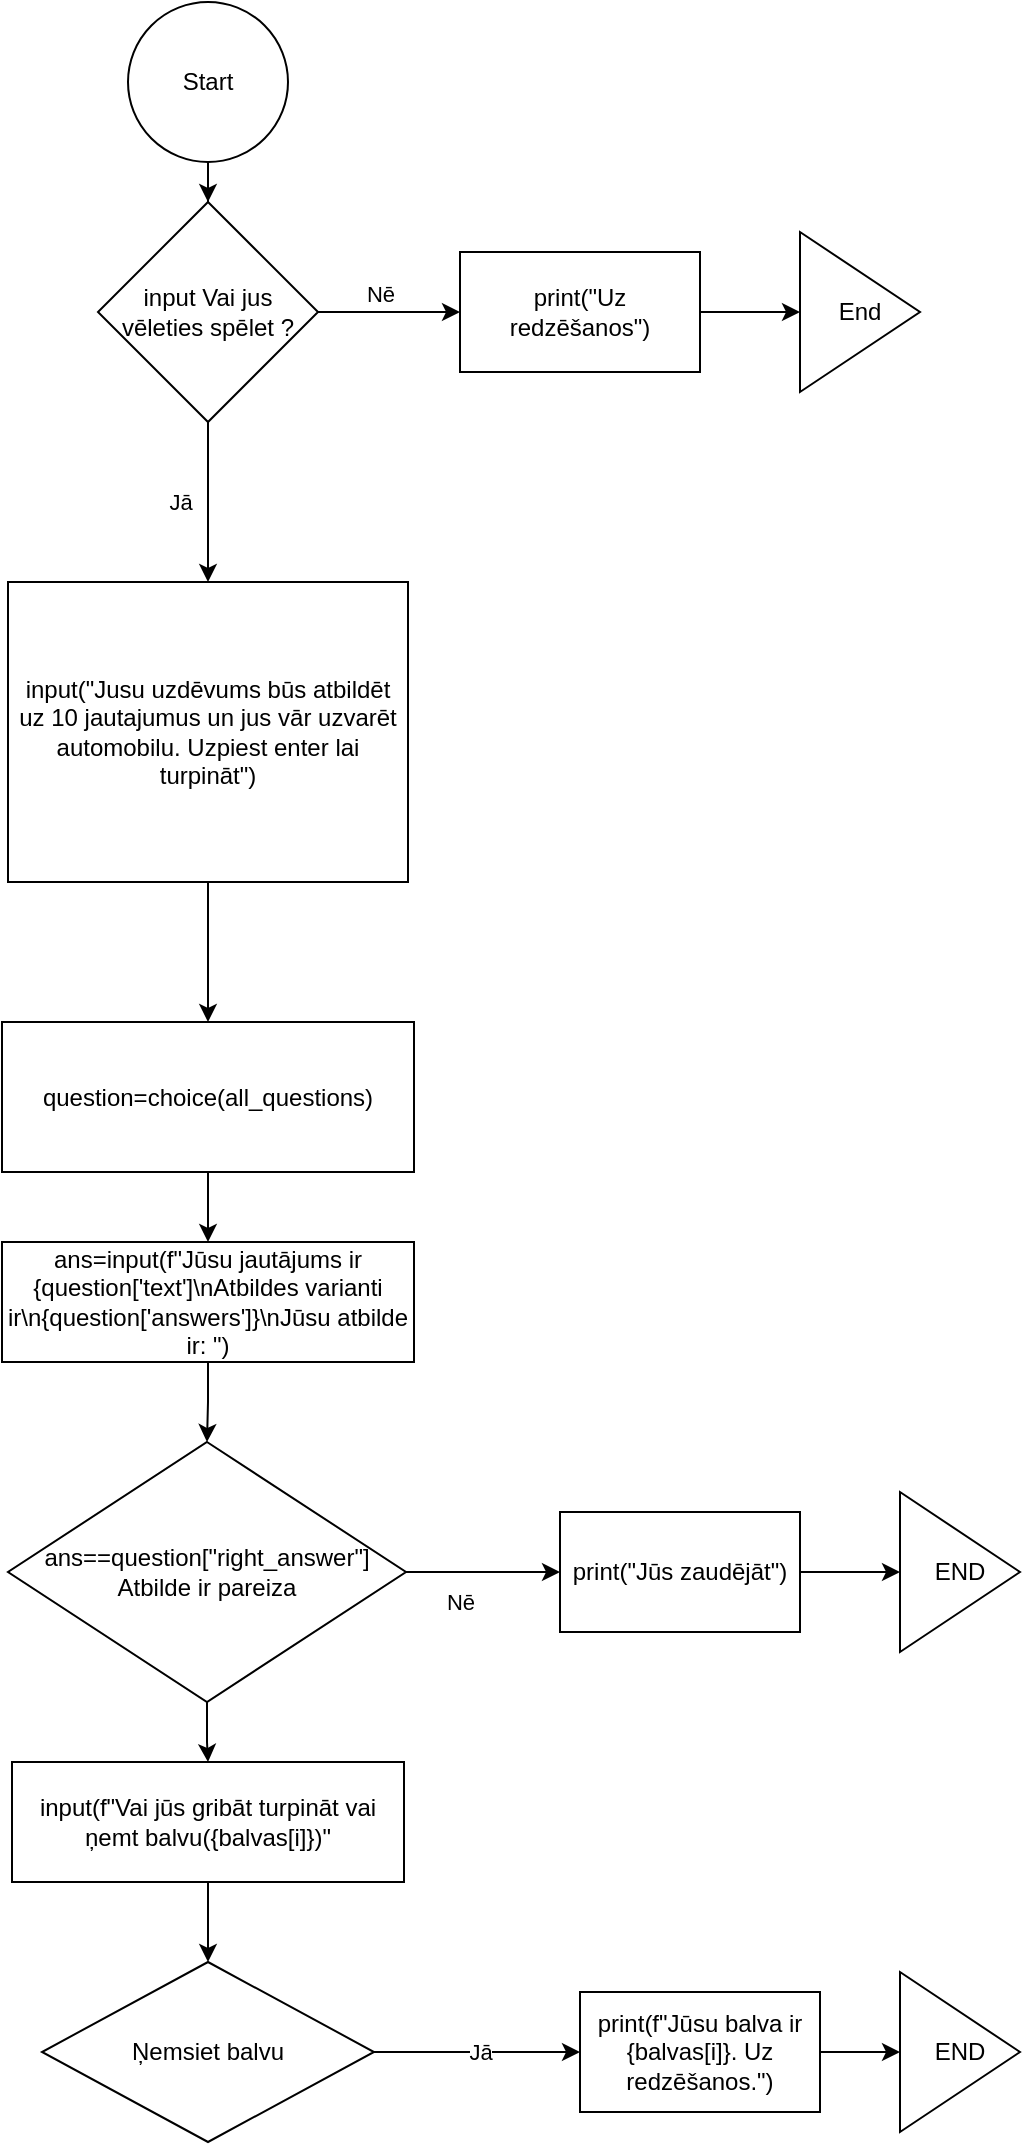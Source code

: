 <mxfile version="24.7.17">
  <diagram name="Lapa-1" id="gYCxuFjREwTpURTEH_b0">
    <mxGraphModel dx="1434" dy="772" grid="1" gridSize="10" guides="1" tooltips="1" connect="1" arrows="1" fold="1" page="1" pageScale="1" pageWidth="827" pageHeight="1169" math="0" shadow="0">
      <root>
        <mxCell id="0" />
        <mxCell id="1" parent="0" />
        <mxCell id="hdvIO45Ck_3Dufj-_lpb-15" value="" style="edgeStyle=orthogonalEdgeStyle;rounded=0;orthogonalLoop=1;jettySize=auto;html=1;" parent="1" source="hdvIO45Ck_3Dufj-_lpb-1" target="hdvIO45Ck_3Dufj-_lpb-14" edge="1">
          <mxGeometry relative="1" as="geometry" />
        </mxCell>
        <mxCell id="hdvIO45Ck_3Dufj-_lpb-1" value="Start" style="ellipse;whiteSpace=wrap;html=1;aspect=fixed;" parent="1" vertex="1">
          <mxGeometry x="374" y="10" width="80" height="80" as="geometry" />
        </mxCell>
        <mxCell id="hdvIO45Ck_3Dufj-_lpb-19" value="" style="edgeStyle=orthogonalEdgeStyle;rounded=0;orthogonalLoop=1;jettySize=auto;html=1;" parent="1" source="hdvIO45Ck_3Dufj-_lpb-14" target="hdvIO45Ck_3Dufj-_lpb-18" edge="1">
          <mxGeometry relative="1" as="geometry" />
        </mxCell>
        <mxCell id="hdvIO45Ck_3Dufj-_lpb-23" value="Nē" style="edgeLabel;html=1;align=center;verticalAlign=middle;resizable=0;points=[];" parent="hdvIO45Ck_3Dufj-_lpb-19" vertex="1" connectable="0">
          <mxGeometry x="-0.127" y="9" relative="1" as="geometry">
            <mxPoint as="offset" />
          </mxGeometry>
        </mxCell>
        <mxCell id="hdvIO45Ck_3Dufj-_lpb-21" value="" style="edgeStyle=orthogonalEdgeStyle;rounded=0;orthogonalLoop=1;jettySize=auto;html=1;" parent="1" source="hdvIO45Ck_3Dufj-_lpb-14" target="hdvIO45Ck_3Dufj-_lpb-20" edge="1">
          <mxGeometry relative="1" as="geometry" />
        </mxCell>
        <mxCell id="hdvIO45Ck_3Dufj-_lpb-22" value="Jā" style="edgeLabel;html=1;align=center;verticalAlign=middle;resizable=0;points=[];" parent="hdvIO45Ck_3Dufj-_lpb-21" vertex="1" connectable="0">
          <mxGeometry x="-0.2" y="-8" relative="1" as="geometry">
            <mxPoint x="-6" y="8" as="offset" />
          </mxGeometry>
        </mxCell>
        <mxCell id="hdvIO45Ck_3Dufj-_lpb-14" value="input Vai jus vēleties spēlet ?" style="rhombus;whiteSpace=wrap;html=1;" parent="1" vertex="1">
          <mxGeometry x="359" y="110" width="110" height="110" as="geometry" />
        </mxCell>
        <mxCell id="hdvIO45Ck_3Dufj-_lpb-25" value="" style="edgeStyle=orthogonalEdgeStyle;rounded=0;orthogonalLoop=1;jettySize=auto;html=1;" parent="1" source="hdvIO45Ck_3Dufj-_lpb-18" target="hdvIO45Ck_3Dufj-_lpb-24" edge="1">
          <mxGeometry relative="1" as="geometry" />
        </mxCell>
        <mxCell id="hdvIO45Ck_3Dufj-_lpb-18" value="print(&quot;Uz redzēšanos&quot;)" style="whiteSpace=wrap;html=1;" parent="1" vertex="1">
          <mxGeometry x="540" y="135" width="120" height="60" as="geometry" />
        </mxCell>
        <mxCell id="Ak2SBpWxDnkleXrZ2XL--2" style="edgeStyle=orthogonalEdgeStyle;rounded=0;orthogonalLoop=1;jettySize=auto;html=1;" parent="1" source="hdvIO45Ck_3Dufj-_lpb-20" target="Ak2SBpWxDnkleXrZ2XL--1" edge="1">
          <mxGeometry relative="1" as="geometry" />
        </mxCell>
        <mxCell id="hdvIO45Ck_3Dufj-_lpb-20" value="input(&quot;Jusu uzdēvums būs atbildēt uz 10 jautajumus un jus vār uzvarēt automobilu. Uzpiest enter lai turpināt&quot;)" style="whiteSpace=wrap;html=1;" parent="1" vertex="1">
          <mxGeometry x="314" y="300" width="200" height="150" as="geometry" />
        </mxCell>
        <mxCell id="hdvIO45Ck_3Dufj-_lpb-24" value="End" style="triangle;whiteSpace=wrap;html=1;" parent="1" vertex="1">
          <mxGeometry x="710" y="125" width="60" height="80" as="geometry" />
        </mxCell>
        <mxCell id="Ak2SBpWxDnkleXrZ2XL--4" style="edgeStyle=orthogonalEdgeStyle;rounded=0;orthogonalLoop=1;jettySize=auto;html=1;" parent="1" source="Ak2SBpWxDnkleXrZ2XL--1" target="Ak2SBpWxDnkleXrZ2XL--3" edge="1">
          <mxGeometry relative="1" as="geometry" />
        </mxCell>
        <mxCell id="Ak2SBpWxDnkleXrZ2XL--1" value="question=choice(all_questions)" style="rounded=0;whiteSpace=wrap;html=1;" parent="1" vertex="1">
          <mxGeometry x="311" y="520" width="206" height="75" as="geometry" />
        </mxCell>
        <mxCell id="Ak2SBpWxDnkleXrZ2XL--6" style="edgeStyle=orthogonalEdgeStyle;rounded=0;orthogonalLoop=1;jettySize=auto;html=1;" parent="1" source="Ak2SBpWxDnkleXrZ2XL--3" target="Ak2SBpWxDnkleXrZ2XL--5" edge="1">
          <mxGeometry relative="1" as="geometry" />
        </mxCell>
        <mxCell id="Ak2SBpWxDnkleXrZ2XL--3" value="ans=input(f&quot;Jūsu jautājums ir {question[&#39;text&#39;]\nAtbildes varianti ir\n{question[&#39;answers&#39;]}\nJūsu atbilde ir: &quot;)" style="rounded=0;whiteSpace=wrap;html=1;" parent="1" vertex="1">
          <mxGeometry x="311" y="630" width="206" height="60" as="geometry" />
        </mxCell>
        <mxCell id="Ak2SBpWxDnkleXrZ2XL--9" value="" style="edgeStyle=orthogonalEdgeStyle;rounded=0;orthogonalLoop=1;jettySize=auto;html=1;" parent="1" source="Ak2SBpWxDnkleXrZ2XL--5" target="Ak2SBpWxDnkleXrZ2XL--7" edge="1">
          <mxGeometry relative="1" as="geometry" />
        </mxCell>
        <mxCell id="Ak2SBpWxDnkleXrZ2XL--11" value="Nē" style="edgeLabel;html=1;align=center;verticalAlign=middle;resizable=0;points=[];" parent="Ak2SBpWxDnkleXrZ2XL--9" vertex="1" connectable="0">
          <mxGeometry x="-0.169" y="-1" relative="1" as="geometry">
            <mxPoint x="-5" y="14" as="offset" />
          </mxGeometry>
        </mxCell>
        <mxCell id="Ak2SBpWxDnkleXrZ2XL--13" style="edgeStyle=orthogonalEdgeStyle;rounded=0;orthogonalLoop=1;jettySize=auto;html=1;entryX=0.5;entryY=0;entryDx=0;entryDy=0;" parent="1" source="Ak2SBpWxDnkleXrZ2XL--5" target="Ak2SBpWxDnkleXrZ2XL--12" edge="1">
          <mxGeometry relative="1" as="geometry" />
        </mxCell>
        <mxCell id="Ak2SBpWxDnkleXrZ2XL--5" value="&lt;div&gt;ans==question[&quot;right_answer&quot;]&lt;/div&gt;Atbilde ir pareiza" style="rhombus;whiteSpace=wrap;html=1;" parent="1" vertex="1">
          <mxGeometry x="314" y="730" width="199" height="130" as="geometry" />
        </mxCell>
        <mxCell id="Ak2SBpWxDnkleXrZ2XL--10" style="edgeStyle=orthogonalEdgeStyle;rounded=0;orthogonalLoop=1;jettySize=auto;html=1;entryX=0;entryY=0.5;entryDx=0;entryDy=0;" parent="1" source="Ak2SBpWxDnkleXrZ2XL--7" target="Ak2SBpWxDnkleXrZ2XL--8" edge="1">
          <mxGeometry relative="1" as="geometry" />
        </mxCell>
        <mxCell id="Ak2SBpWxDnkleXrZ2XL--7" value="print(&quot;Jūs zaudējāt&quot;)" style="rounded=0;whiteSpace=wrap;html=1;" parent="1" vertex="1">
          <mxGeometry x="590" y="765" width="120" height="60" as="geometry" />
        </mxCell>
        <mxCell id="Ak2SBpWxDnkleXrZ2XL--8" value="END" style="triangle;whiteSpace=wrap;html=1;" parent="1" vertex="1">
          <mxGeometry x="760" y="755" width="60" height="80" as="geometry" />
        </mxCell>
        <mxCell id="Hn785Kom0CwV8REAGcmY-2" style="edgeStyle=orthogonalEdgeStyle;rounded=0;orthogonalLoop=1;jettySize=auto;html=1;entryX=0.5;entryY=0;entryDx=0;entryDy=0;" edge="1" parent="1" source="Ak2SBpWxDnkleXrZ2XL--12" target="Hn785Kom0CwV8REAGcmY-1">
          <mxGeometry relative="1" as="geometry" />
        </mxCell>
        <mxCell id="Ak2SBpWxDnkleXrZ2XL--12" value="input(f&quot;Vai jūs gribāt turpināt vai ņemt balvu({balvas[i]})&quot;" style="rounded=0;whiteSpace=wrap;html=1;" parent="1" vertex="1">
          <mxGeometry x="316" y="890" width="196" height="60" as="geometry" />
        </mxCell>
        <mxCell id="Hn785Kom0CwV8REAGcmY-4" style="edgeStyle=orthogonalEdgeStyle;rounded=0;orthogonalLoop=1;jettySize=auto;html=1;exitX=1;exitY=0.5;exitDx=0;exitDy=0;entryX=0;entryY=0.5;entryDx=0;entryDy=0;" edge="1" parent="1" source="Hn785Kom0CwV8REAGcmY-1" target="Hn785Kom0CwV8REAGcmY-3">
          <mxGeometry relative="1" as="geometry" />
        </mxCell>
        <mxCell id="Hn785Kom0CwV8REAGcmY-5" value="Jā" style="edgeLabel;html=1;align=center;verticalAlign=middle;resizable=0;points=[];" vertex="1" connectable="0" parent="Hn785Kom0CwV8REAGcmY-4">
          <mxGeometry x="0.029" relative="1" as="geometry">
            <mxPoint as="offset" />
          </mxGeometry>
        </mxCell>
        <mxCell id="Hn785Kom0CwV8REAGcmY-1" value="Ņemsiet balvu" style="rhombus;whiteSpace=wrap;html=1;" vertex="1" parent="1">
          <mxGeometry x="331" y="990" width="166" height="90" as="geometry" />
        </mxCell>
        <mxCell id="Hn785Kom0CwV8REAGcmY-7" style="edgeStyle=orthogonalEdgeStyle;rounded=0;orthogonalLoop=1;jettySize=auto;html=1;entryX=0;entryY=0.5;entryDx=0;entryDy=0;" edge="1" parent="1" source="Hn785Kom0CwV8REAGcmY-3" target="Hn785Kom0CwV8REAGcmY-6">
          <mxGeometry relative="1" as="geometry" />
        </mxCell>
        <mxCell id="Hn785Kom0CwV8REAGcmY-3" value="print(f&quot;Jūsu balva ir {balvas[i]}. Uz redzēšanos.&quot;)" style="rounded=0;whiteSpace=wrap;html=1;" vertex="1" parent="1">
          <mxGeometry x="600" y="1005" width="120" height="60" as="geometry" />
        </mxCell>
        <mxCell id="Hn785Kom0CwV8REAGcmY-6" value="END" style="triangle;whiteSpace=wrap;html=1;" vertex="1" parent="1">
          <mxGeometry x="760" y="995" width="60" height="80" as="geometry" />
        </mxCell>
      </root>
    </mxGraphModel>
  </diagram>
</mxfile>
